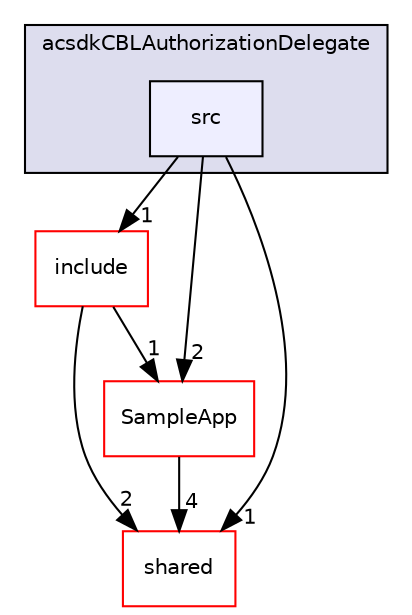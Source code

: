 digraph "/workplace/avs-device-sdk/applications/acsdkCBLAuthorizationDelegate/src" {
  compound=true
  node [ fontsize="10", fontname="Helvetica"];
  edge [ labelfontsize="10", labelfontname="Helvetica"];
  subgraph clusterdir_364238d3763c18b6eab649c7e2690a5f {
    graph [ bgcolor="#ddddee", pencolor="black", label="acsdkCBLAuthorizationDelegate" fontname="Helvetica", fontsize="10", URL="dir_364238d3763c18b6eab649c7e2690a5f.html"]
  dir_4d5fb1e0e4af9aedbfc3abe2f1fecf0b [shape=box, label="src", style="filled", fillcolor="#eeeeff", pencolor="black", URL="dir_4d5fb1e0e4af9aedbfc3abe2f1fecf0b.html"];
  }
  dir_45320e0bd3356ae5e31d86d82807ba3c [shape=box label="include" fillcolor="white" style="filled" color="red" URL="dir_45320e0bd3356ae5e31d86d82807ba3c.html"];
  dir_9982052f7ce695d12571567315b2fafa [shape=box label="shared" fillcolor="white" style="filled" color="red" URL="dir_9982052f7ce695d12571567315b2fafa.html"];
  dir_69fa8d0f4fee2820ffc8601fbf428b42 [shape=box label="SampleApp" fillcolor="white" style="filled" color="red" URL="dir_69fa8d0f4fee2820ffc8601fbf428b42.html"];
  dir_45320e0bd3356ae5e31d86d82807ba3c->dir_9982052f7ce695d12571567315b2fafa [headlabel="2", labeldistance=1.5 headhref="dir_000059_000598.html"];
  dir_45320e0bd3356ae5e31d86d82807ba3c->dir_69fa8d0f4fee2820ffc8601fbf428b42 [headlabel="1", labeldistance=1.5 headhref="dir_000059_000117.html"];
  dir_69fa8d0f4fee2820ffc8601fbf428b42->dir_9982052f7ce695d12571567315b2fafa [headlabel="4", labeldistance=1.5 headhref="dir_000117_000598.html"];
  dir_4d5fb1e0e4af9aedbfc3abe2f1fecf0b->dir_45320e0bd3356ae5e31d86d82807ba3c [headlabel="1", labeldistance=1.5 headhref="dir_000061_000059.html"];
  dir_4d5fb1e0e4af9aedbfc3abe2f1fecf0b->dir_9982052f7ce695d12571567315b2fafa [headlabel="1", labeldistance=1.5 headhref="dir_000061_000598.html"];
  dir_4d5fb1e0e4af9aedbfc3abe2f1fecf0b->dir_69fa8d0f4fee2820ffc8601fbf428b42 [headlabel="2", labeldistance=1.5 headhref="dir_000061_000117.html"];
}
